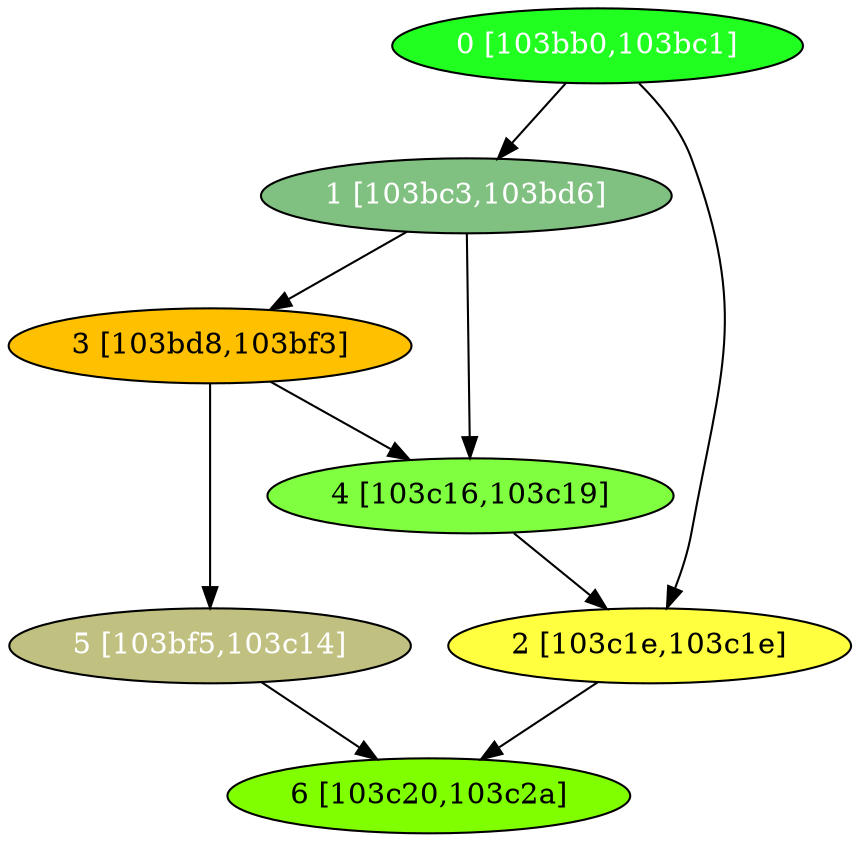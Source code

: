 diGraph libnss3{
	libnss3_0  [style=filled fillcolor="#20FF20" fontcolor="#ffffff" shape=oval label="0 [103bb0,103bc1]"]
	libnss3_1  [style=filled fillcolor="#80C080" fontcolor="#ffffff" shape=oval label="1 [103bc3,103bd6]"]
	libnss3_2  [style=filled fillcolor="#FFFF40" fontcolor="#000000" shape=oval label="2 [103c1e,103c1e]"]
	libnss3_3  [style=filled fillcolor="#FFC000" fontcolor="#000000" shape=oval label="3 [103bd8,103bf3]"]
	libnss3_4  [style=filled fillcolor="#80FF40" fontcolor="#000000" shape=oval label="4 [103c16,103c19]"]
	libnss3_5  [style=filled fillcolor="#C0C080" fontcolor="#ffffff" shape=oval label="5 [103bf5,103c14]"]
	libnss3_6  [style=filled fillcolor="#80FF00" fontcolor="#000000" shape=oval label="6 [103c20,103c2a]"]

	libnss3_0 -> libnss3_1
	libnss3_0 -> libnss3_2
	libnss3_1 -> libnss3_3
	libnss3_1 -> libnss3_4
	libnss3_2 -> libnss3_6
	libnss3_3 -> libnss3_4
	libnss3_3 -> libnss3_5
	libnss3_4 -> libnss3_2
	libnss3_5 -> libnss3_6
}